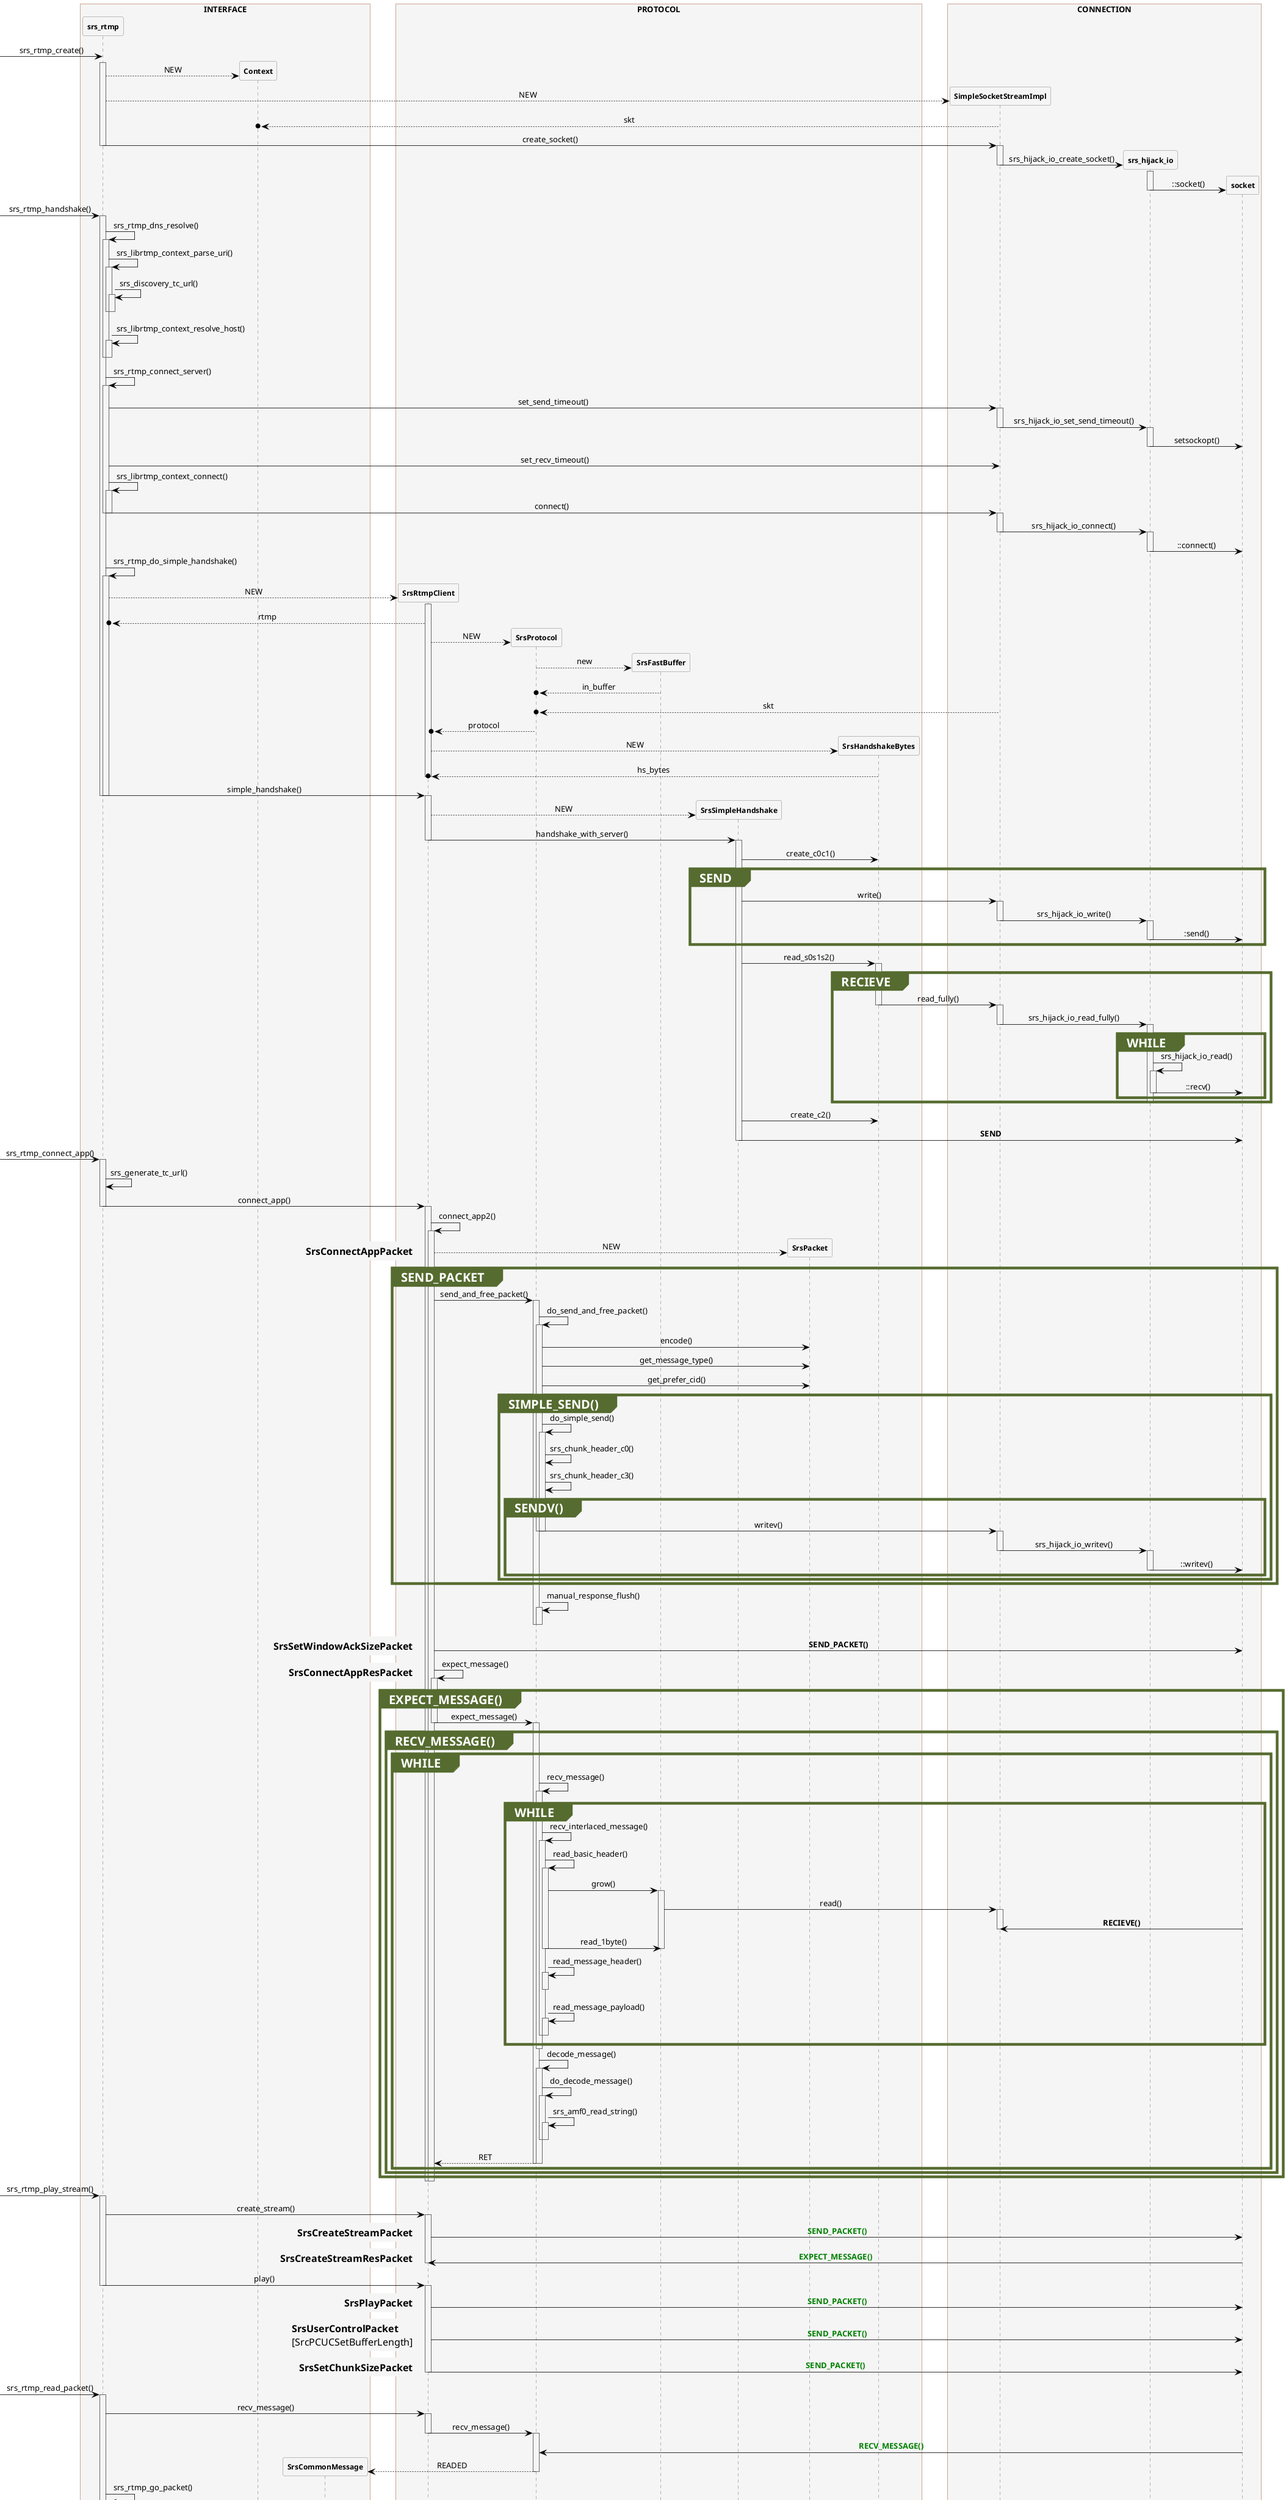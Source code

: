 @startuml SRS_librtmp

hide footbox
skinparam {
    ' defaultFontName Abyssinica SIL
    Shadowing false
    backgroundColor white
    NoteFontColor #Black
    NoteFontSize 16
    NoteTextAlignment left
    NoteBackgroundColor WhiteSmoke
    NoteColor transparent
    NoteBorderThickness 0
    NoteBorderColor transparent
    NoteBorderThickness 0
    NoteShadowing false
    ParticipantPadding 0
    BoxPadding 20
    dpi 96
    ClassBackgroundColor transparent
    ClassHeaderBackgroundColor lightgreen
    ClassStereotypeFontColor transparent
    SequenceBoxBordercolor sienna
    SequenceBoxFontSize 24
    SequenceBoxFontColor Black
    SequenceBoxBackgroundColor WhiteSmoke
    SequenceLifeLineBackgroundColor WhiteSmoke
    SequenceMessageAlignment center
    SequenceGroupHeaderFontColor White
    SequenceGroupHeaderFontSize 20
    SequenceGroupBackgroundColor DarkOliveGreen
    SequenceGroupBodyBackgroundColor transparent
    SequenceGroupBorderThickness 4
    SequenceGroupBorderColor DarkOliveGreen
    ' transparent
    sequence {
        ParticipantBackgroundColor WhiteSmoke
        ParticipantBorderColor Gray
        ParticipantFontStyle Bold
        ParticipantFontSize 12
        ParticipantPadding 0

        LifeLineBorderColor DimGray
        ArrowColor Black
        ArrowThickness 0.8
        ColorArrowSeparationSpace 30
    }
}

' participant RtmpPullStream
box INTERFACE
participant srs_rtmp
participant Context
participant SrsCommonMessage
end box

box PROTOCOL
participant SrsRtmpClient
participant SrsProtocol
participant SrsFastBuffer
' participant SrsChunkStream
participant SrsSimpleHandshake
participant SrsPacket
participant SrsHandshakeBytes
end box

' participant SrsAmf0Object
' participant SrsUnSortedHashtable
' participant SrsAmf0ObjectEOF
box CONNECTION
participant SimpleSocketStreamImpl
participant srs_hijack_io
participant socket
end box

' create RtmpPullStream
' ->RtmpPullStream:networkLoop()
' activate RtmpPullStream
create srs_rtmp
' RtmpPullStream->srs_rtmp:srs_rtmp_create()
->srs_rtmp:srs_rtmp_create()
activate srs_rtmp
create Context
srs_rtmp-->Context:NEW
create SimpleSocketStreamImpl
srs_rtmp--> SimpleSocketStreamImpl:NEW
SimpleSocketStreamImpl-->o Context:skt
srs_rtmp->SimpleSocketStreamImpl:create_socket()
deactivate srs_rtmp

activate SimpleSocketStreamImpl
create srs_hijack_io
SimpleSocketStreamImpl->srs_hijack_io:srs_hijack_io_create_socket()
deactivate SimpleSocketStreamImpl

activate srs_hijack_io
create socket
srs_hijack_io->socket:::socket()
deactivate srs_hijack_io
' Context-->o RtmpPullStream:m_rtmpInst
' srs_rtmp-->RtmpPullStream:RETURN

' RtmpPullStream->srs_rtmp:srs_rtmp_handshake()
->srs_rtmp:srs_rtmp_handshake()
activate srs_rtmp
srs_rtmp->srs_rtmp:srs_rtmp_dns_resolve()
activate srs_rtmp
srs_rtmp->srs_rtmp:srs_librtmp_context_parse_uri()
activate srs_rtmp
srs_rtmp->srs_rtmp:srs_discovery_tc_url()
activate srs_rtmp
deactivate srs_rtmp
deactivate srs_rtmp
srs_rtmp->srs_rtmp:srs_librtmp_context_resolve_host()
activate srs_rtmp
deactivate srs_rtmp
deactivate srs_rtmp

srs_rtmp->srs_rtmp:srs_rtmp_connect_server()
activate srs_rtmp
srs_rtmp->SimpleSocketStreamImpl:set_send_timeout()
activate SimpleSocketStreamImpl
SimpleSocketStreamImpl->srs_hijack_io:srs_hijack_io_set_send_timeout()
deactivate SimpleSocketStreamImpl
activate srs_hijack_io
srs_hijack_io->socket:setsockopt()
deactivate srs_hijack_io
srs_rtmp->SimpleSocketStreamImpl:set_recv_timeout()
srs_rtmp->srs_rtmp:srs_librtmp_context_connect()
activate srs_rtmp
srs_rtmp->SimpleSocketStreamImpl:connect()
deactivate srs_rtmp
deactivate srs_rtmp
activate SimpleSocketStreamImpl
SimpleSocketStreamImpl->srs_hijack_io:srs_hijack_io_connect()
deactivate SimpleSocketStreamImpl
activate srs_hijack_io
srs_hijack_io->socket:::connect()
deactivate srs_hijack_io

srs_rtmp->srs_rtmp:srs_rtmp_do_simple_handshake()
activate srs_rtmp
create SrsRtmpClient
srs_rtmp-->SrsRtmpClient:NEW
activate SrsRtmpClient
SrsRtmpClient-->o srs_rtmp:rtmp
create SrsProtocol
SrsRtmpClient-->SrsProtocol:NEW
create SrsFastBuffer
SrsProtocol-->SrsFastBuffer:new
SrsFastBuffer-->o SrsProtocol:in_buffer
SimpleSocketStreamImpl-->o SrsProtocol:skt
SrsProtocol-->o SrsRtmpClient:protocol
' create SrsChunkStream
' SrsRtmpClient-->SrsChunkStream:NEW
' SrsChunkStream-->o SrsRtmpClient:cs_cache[]
create SrsHandshakeBytes
SrsRtmpClient-->SrsHandshakeBytes:NEW
SrsHandshakeBytes-->o SrsRtmpClient:hs_bytes
deactivate SrsRtmpClient

srs_rtmp->SrsRtmpClient:simple_handshake()
deactivate srs_rtmp
deactivate srs_rtmp
activate SrsRtmpClient
create SrsSimpleHandshake
SrsRtmpClient-->SrsSimpleHandshake:NEW
SrsRtmpClient->SrsSimpleHandshake:handshake_with_server()
deactivate SrsRtmpClient
activate SrsSimpleHandshake
SrsSimpleHandshake->SrsHandshakeBytes:create_c0c1()
group SEND
    SrsSimpleHandshake->SimpleSocketStreamImpl:write()
    activate SimpleSocketStreamImpl
    SimpleSocketStreamImpl->srs_hijack_io:srs_hijack_io_write()
    deactivate SimpleSocketStreamImpl
    activate srs_hijack_io
    srs_hijack_io->socket::send()
    deactivate srs_hijack_io
end
SrsSimpleHandshake->SrsHandshakeBytes:read_s0s1s2()
activate SrsHandshakeBytes
group RECIEVE
    SrsHandshakeBytes->SimpleSocketStreamImpl:read_fully()
    deactivate SrsHandshakeBytes
    activate SimpleSocketStreamImpl
    SimpleSocketStreamImpl->srs_hijack_io:srs_hijack_io_read_fully()
    deactivate SimpleSocketStreamImpl
    activate srs_hijack_io
    group WHILE
        srs_hijack_io->srs_hijack_io:srs_hijack_io_read()
        activate srs_hijack_io
        srs_hijack_io->socket:::recv()
        deactivate srs_hijack_io
    end
    deactivate srs_hijack_io
end

SrsSimpleHandshake->SrsHandshakeBytes:create_c2()
SrsSimpleHandshake->socket:**SEND**
deactivate SrsSimpleHandshake

' RtmpPullStream->srs_rtmp:srs_rtmp_connect_app()
->srs_rtmp:srs_rtmp_connect_app()
activate srs_rtmp
srs_rtmp->srs_rtmp:srs_generate_tc_url()
srs_rtmp->SrsRtmpClient:connect_app()
deactivate srs_rtmp
activate SrsRtmpClient
SrsRtmpClient->SrsRtmpClient:connect_app2()
activate SrsRtmpClient
create SrsPacket
SrsRtmpClient-->SrsPacket:NEW
note left:**SrsConnectAppPacket**
' create SrsAmf0Object
' SrsConnectAppPacket-->SrsAmf0Object:NEW
' activate SrsAmf0Object
' SrsAmf0Object-->SrsUnSortedHashtable:NEW
' SrsUnSortedHashtable-->o SrsAmf0Object:properties
' create SrsAmf0ObjectEOF
' SrsAmf0Object-->SrsAmf0ObjectEOF:NEW
' SrsAmf0ObjectEOF-->o SrsAmf0Object:eof
' SrsAmf0Object-->o SrsConnectAppPacket:command_object
' deactivate SrsAmf0Object
group SEND_PACKET
    SrsRtmpClient->SrsProtocol:send_and_free_packet()
    activate SrsProtocol
    SrsProtocol->SrsProtocol:do_send_and_free_packet()
    activate SrsProtocol
    SrsProtocol->SrsPacket:encode()
    SrsProtocol->SrsPacket:get_message_type()
    SrsProtocol->SrsPacket:get_prefer_cid()

    group SIMPLE_SEND()
        SrsProtocol->SrsProtocol:do_simple_send()
        activate SrsProtocol
        SrsProtocol->SrsProtocol:srs_chunk_header_c0()
        SrsProtocol->SrsProtocol:srs_chunk_header_c3()

        group SENDV()
            SrsProtocol->SimpleSocketStreamImpl:writev()
            deactivate SrsProtocol
            deactivate SrsProtocol
            activate SimpleSocketStreamImpl
            SimpleSocketStreamImpl->srs_hijack_io:srs_hijack_io_writev()
            deactivate SimpleSocketStreamImpl
            activate srs_hijack_io
            srs_hijack_io->socket:::writev()
            deactivate srs_hijack_io
        end
    end
end

SrsProtocol->SrsProtocol:manual_response_flush()
activate SrsProtocol
deactivate SrsProtocol
deactivate SrsProtocol

' SrsRtmpClient-->SrsSetWindowAckSizePacket:NEW
SrsRtmpClient->socket:**SEND_PACKET()**
note left:**SrsSetWindowAckSizePacket**

SrsRtmpClient->SrsRtmpClient:expect_message()
activate SrsRtmpClient
note left:**SrsConnectAppResPacket**
group EXPECT_MESSAGE()
    SrsRtmpClient->SrsProtocol:expect_message()
    deactivate SrsRtmpClient
    activate SrsProtocol

    group RECV_MESSAGE()
        group WHILE
            SrsProtocol->SrsProtocol:recv_message()
            activate SrsProtocol
            group WHILE
                SrsProtocol->SrsProtocol:recv_interlaced_message()
                activate SrsProtocol
                SrsProtocol->SrsProtocol:read_basic_header()
                activate SrsProtocol
                SrsProtocol->SrsFastBuffer:grow()
                activate SrsFastBuffer
                SrsFastBuffer->SimpleSocketStreamImpl:read()
                activate SimpleSocketStreamImpl
                socket->SimpleSocketStreamImpl:**RECIEVE()**
                deactivate SimpleSocketStreamImpl
                SrsProtocol->SrsFastBuffer:read_1byte()
                deactivate SrsFastBuffer
                deactivate SrsProtocol

                SrsProtocol->SrsProtocol:read_message_header()
                activate SrsProtocol
                deactivate SrsProtocol
                SrsProtocol->SrsProtocol:read_message_payload()
                activate SrsProtocol
                deactivate SrsProtocol
                deactivate SrsProtocol
            end
            deactivate SrsProtocol

            SrsProtocol->SrsProtocol:decode_message()
            activate SrsProtocol
            SrsProtocol->SrsProtocol:do_decode_message()
            activate SrsProtocol
            SrsProtocol->SrsProtocol:srs_amf0_read_string()
            activate SrsProtocol
            ' SrsProtocol->SrsStream:new
            ' SrsProtocol->SrsStream:read_1bytes()

            deactivate SrsProtocol
            deactivate SrsProtocol

            SrsProtocol-->SrsRtmpClient:RET
            deactivate SrsProtocol
            deactivate SrsProtocol

        end
    end
end

deactivate SrsRtmpClient
deactivate SrsRtmpClient

' RtmpPullStream->srs_rtmp:srs_rtmp_play_stream()
->srs_rtmp:srs_rtmp_play_stream()
activate srs_rtmp
srs_rtmp->SrsRtmpClient:create_stream()
activate SrsRtmpClient
SrsRtmpClient->socket:<font color=green>**SEND_PACKET()**</font>
note left:**SrsCreateStreamPacket**
socket->SrsRtmpClient:<font color=green>**EXPECT_MESSAGE()**</font>
note left:**SrsCreateStreamResPacket**
deactivate SrsRtmpClient


srs_rtmp->SrsRtmpClient:play()
deactivate srs_rtmp
activate SrsRtmpClient
SrsRtmpClient->socket:<font color=green>**SEND_PACKET()**</font>
note left:**SrsPlayPacket**

SrsRtmpClient->socket:<font color=green>**SEND_PACKET()**</font>
note left:**SrsUserControlPacket**\n\
[SrcPCUCSetBufferLength]

SrsRtmpClient->socket:<font color=green>**SEND_PACKET()**</font>
note left:**SrsSetChunkSizePacket**
deactivate SrsRtmpClient

->srs_rtmp:srs_rtmp_read_packet()
activate srs_rtmp
srs_rtmp->SrsRtmpClient:recv_message()
activate SrsRtmpClient
SrsRtmpClient->SrsProtocol:recv_message()
deactivate SrsRtmpClient
activate SrsProtocol
socket->SrsProtocol:<font color=green>**RECV_MESSAGE()**</font>
create SrsCommonMessage
SrsProtocol-->SrsCommonMessage:READED
deactivate SrsProtocol

srs_rtmp->srs_rtmp:srs_rtmp_go_packet()
activate srs_rtmp
srs_rtmp-->SrsCommonMessage:REF

' <--srs_rtmp:RETURN
deactivate srs_rtmp
deactivate srs_rtmp

@enduml